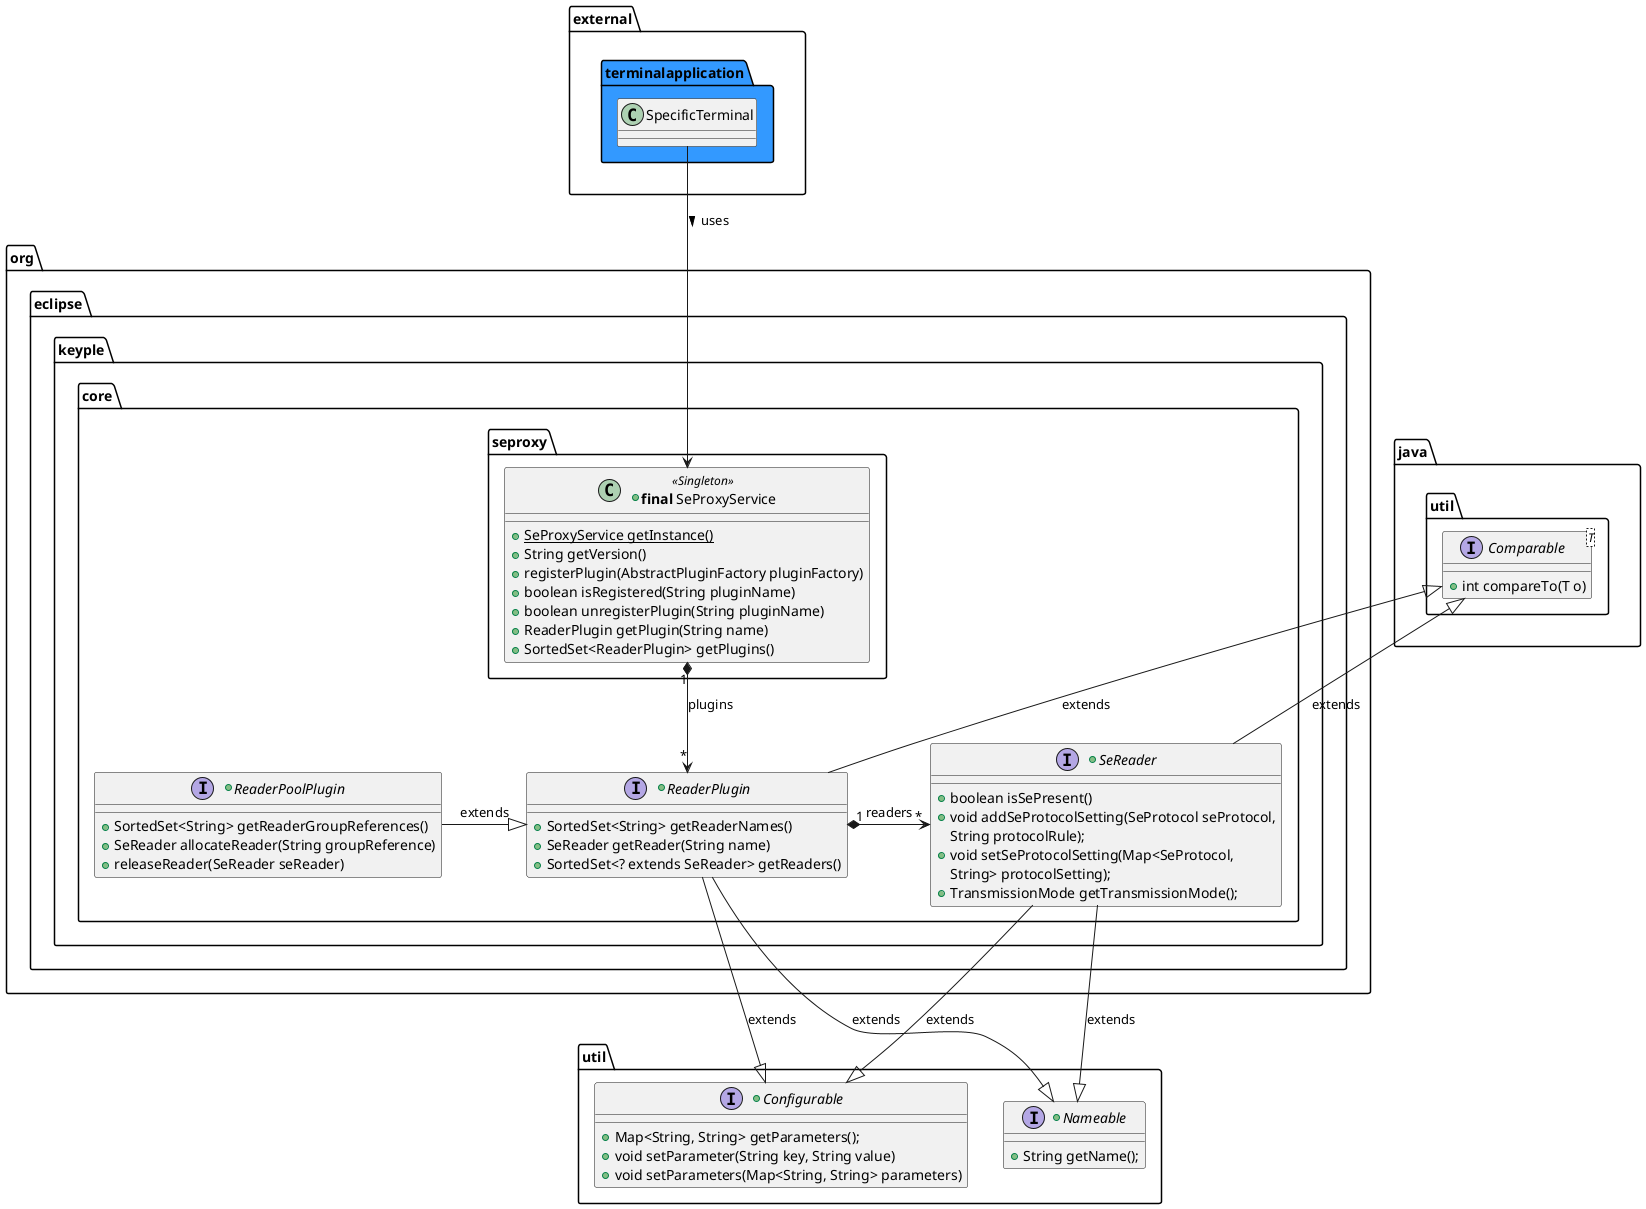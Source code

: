 @startuml

together {
package external.terminalapplication #3399FF {
  class SpecificTerminal
}

package java.util #FFFFFF {
interface Comparable<T> {
	+int compareTo(T o)
}
}
}

package org.eclipse.keyple.core #FFFFFF {
package seproxy #FFFFFF {

+class "<b>final</b> SeProxyService" as SeProxyService << Singleton >> {
	+{static}SeProxyService getInstance()
	+String getVersion()
	+registerPlugin(AbstractPluginFactory pluginFactory)
	+boolean isRegistered(String pluginName)
	+boolean unregisterPlugin(String pluginName)
	+ReaderPlugin getPlugin(String name)
	+SortedSet<ReaderPlugin> getPlugins()
}
}

+interface ReaderPlugin {
	+SortedSet<String> getReaderNames()
	+SeReader getReader(String name)
	+SortedSet<? extends SeReader> getReaders()
}

+interface ReaderPoolPlugin {
	+SortedSet<String> getReaderGroupReferences()
	+SeReader allocateReader(String groupReference)
	+releaseReader(SeReader seReader)
}

+interface SeReader {
	+boolean isSePresent()
	+void addSeProtocolSetting(SeProtocol seProtocol,
String protocolRule);
	+void setSeProtocolSetting(Map<SeProtocol,
String> protocolSetting);
	+TransmissionMode getTransmissionMode();
}

SeProxyService "1" *-down-> "*" ReaderPlugin : plugins
ReaderPlugin <|-left- ReaderPoolPlugin : extends
ReaderPlugin "1" *-right-> "*" SeReader : readers
}

package util #FFFFFF {
+interface Configurable {
	+Map<String, String> getParameters();
	+void setParameter(String key, String value)
	+void setParameters(Map<String, String> parameters)
}

+interface Nameable {
	+String getName();
}

}




SpecificTerminal -down-> SeProxyService : uses >

Nameable <|-up- ReaderPlugin : extends
Nameable <|-- SeReader : extends
Configurable <|-up- ReaderPlugin : extends
Configurable <|-- SeReader : extends

Comparable <|-- ReaderPlugin : extends
'Comparable <|-up- SeReader : extends
'Comparable <|-down- SeReader : extends
Comparable <|-- SeReader : extends
'SpecificTerminal -[hidden]right- Comparable
'"external.terminalapplication" -right- "java.util"
'"java.util" -down- "org.eclipse.keyple.core"
@enduml
